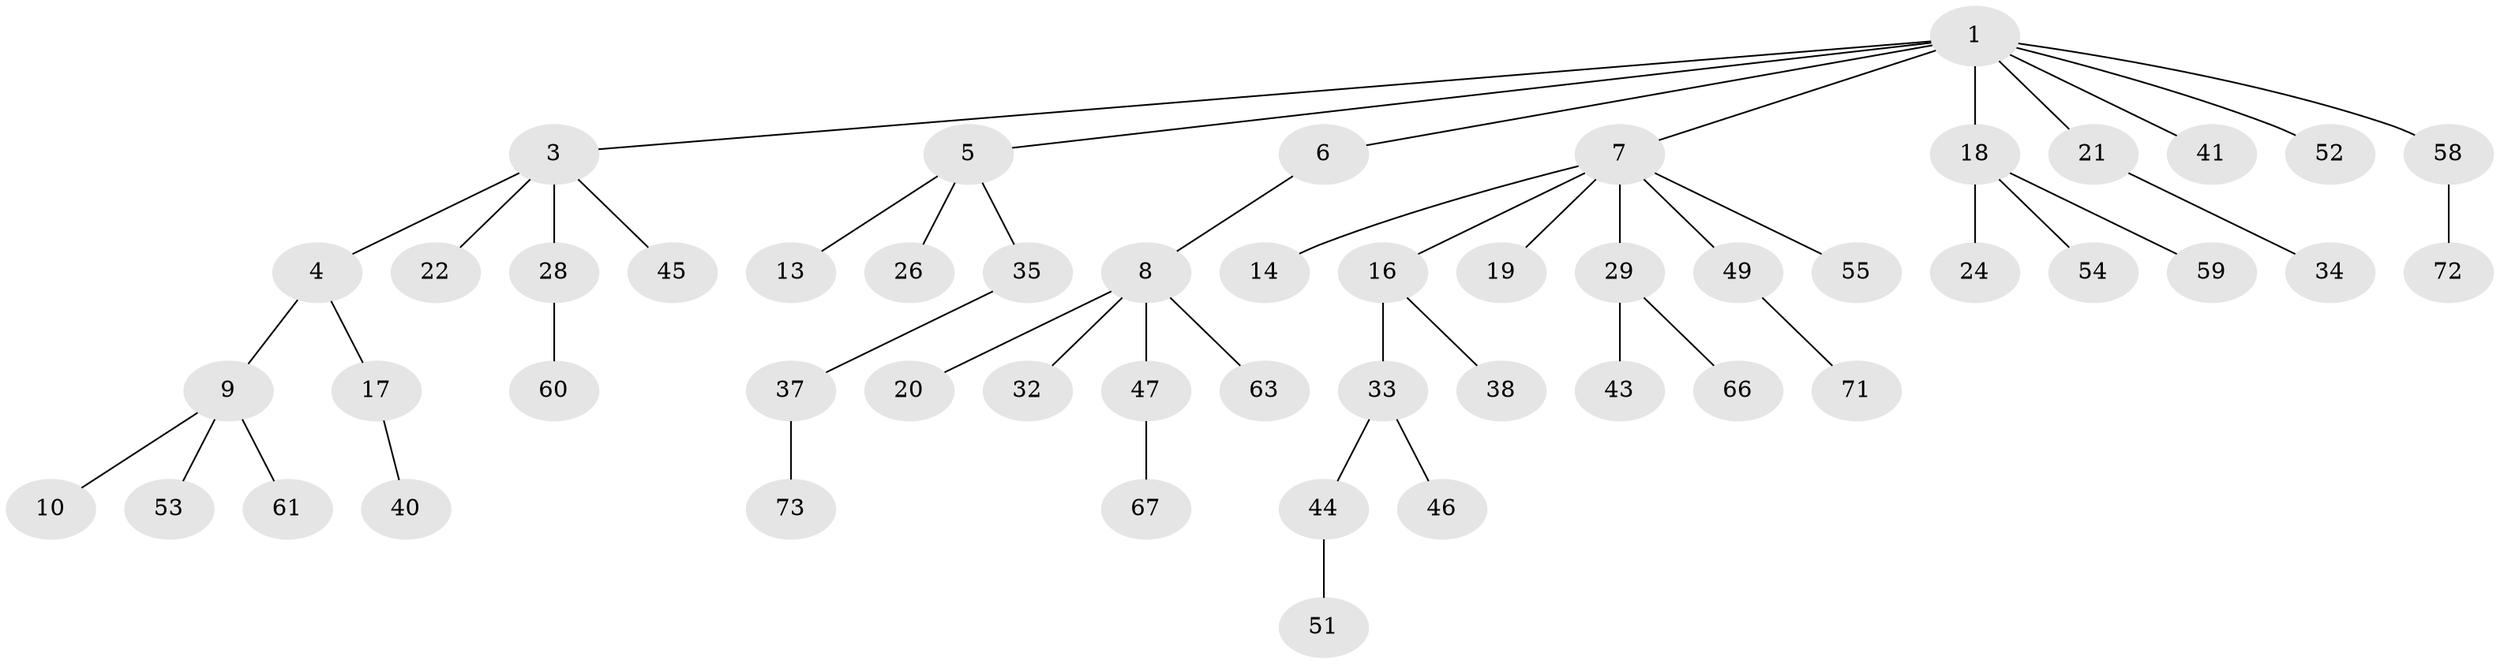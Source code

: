 // Generated by graph-tools (version 1.1) at 2025/24/03/03/25 07:24:06]
// undirected, 51 vertices, 50 edges
graph export_dot {
graph [start="1"]
  node [color=gray90,style=filled];
  1 [super="+2"];
  3 [super="+15"];
  4;
  5 [super="+11"];
  6 [super="+74"];
  7 [super="+12"];
  8 [super="+31"];
  9 [super="+36"];
  10;
  13 [super="+69"];
  14 [super="+42"];
  16;
  17 [super="+23"];
  18 [super="+25"];
  19;
  20;
  21 [super="+27"];
  22;
  24;
  26;
  28 [super="+30"];
  29 [super="+76"];
  32;
  33 [super="+70"];
  34;
  35;
  37 [super="+39"];
  38 [super="+64"];
  40;
  41 [super="+56"];
  43;
  44 [super="+48"];
  45;
  46;
  47 [super="+50"];
  49 [super="+68"];
  51;
  52 [super="+75"];
  53;
  54 [super="+65"];
  55 [super="+57"];
  58;
  59;
  60;
  61 [super="+62"];
  63;
  66;
  67;
  71;
  72;
  73;
  1 -- 3;
  1 -- 5;
  1 -- 6;
  1 -- 18;
  1 -- 21;
  1 -- 41;
  1 -- 58;
  1 -- 52;
  1 -- 7;
  3 -- 4;
  3 -- 45;
  3 -- 28;
  3 -- 22;
  4 -- 9;
  4 -- 17;
  5 -- 26;
  5 -- 35;
  5 -- 13;
  6 -- 8;
  7 -- 14;
  7 -- 19;
  7 -- 55;
  7 -- 16;
  7 -- 49;
  7 -- 29;
  8 -- 20;
  8 -- 32;
  8 -- 47;
  8 -- 63;
  9 -- 10;
  9 -- 53;
  9 -- 61;
  16 -- 33;
  16 -- 38;
  17 -- 40;
  18 -- 24;
  18 -- 59;
  18 -- 54;
  21 -- 34;
  28 -- 60;
  29 -- 43;
  29 -- 66;
  33 -- 44;
  33 -- 46;
  35 -- 37;
  37 -- 73;
  44 -- 51;
  47 -- 67;
  49 -- 71;
  58 -- 72;
}
